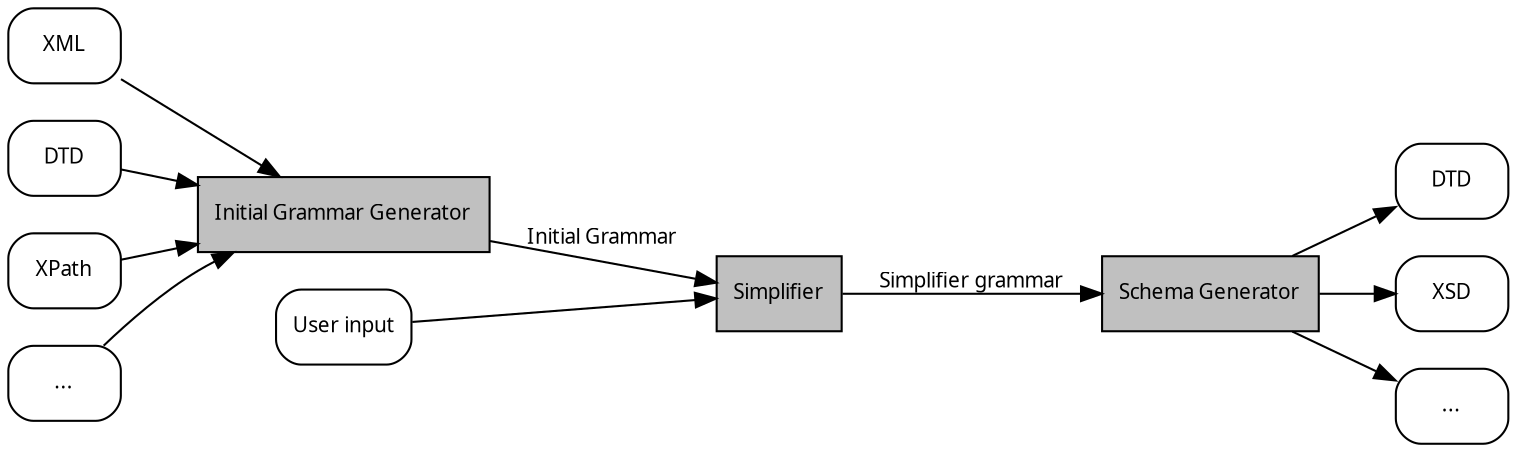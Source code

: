 digraph inference_process {
	node [shape = rectangle, fontname = "TeXGyrePagella-Regular", fontsize = 10];
	edge [fontname = "TeXGyrePagella-Regular", fontsize = 10];
	rankdir = LR;

	node [style= rounded];
	input_xml [label = "XML"];
	input_dtd [label = "DTD"];
	input_xpath [label = "XPath"];
	input_misc [label ="..."];
	input_xml -> 1;
	input_dtd -> 1;
	input_xpath -> 1;
	input_misc -> 1;
	1 [label = "Initial Grammar Generator" style = "filled" fillcolor = "grey"];
	1 -> 2 [label = "Initial Grammar"];
	user_input [label = "User input"];
	user_input -> 2;
	2 [label = "Simplifier" style = "filled" fillcolor = "grey"];
	2 -> 3 [label = "Simplifier grammar"];
	3 [label = "Schema Generator" style = "filled" fillcolor = "grey"];
	output_dtd [label = "DTD"];
	output_xsd [label = "XSD"];
	output_misc [label = "..."];
	3 -> output_dtd;
	3 -> output_xsd;
	3 -> output_misc;
}